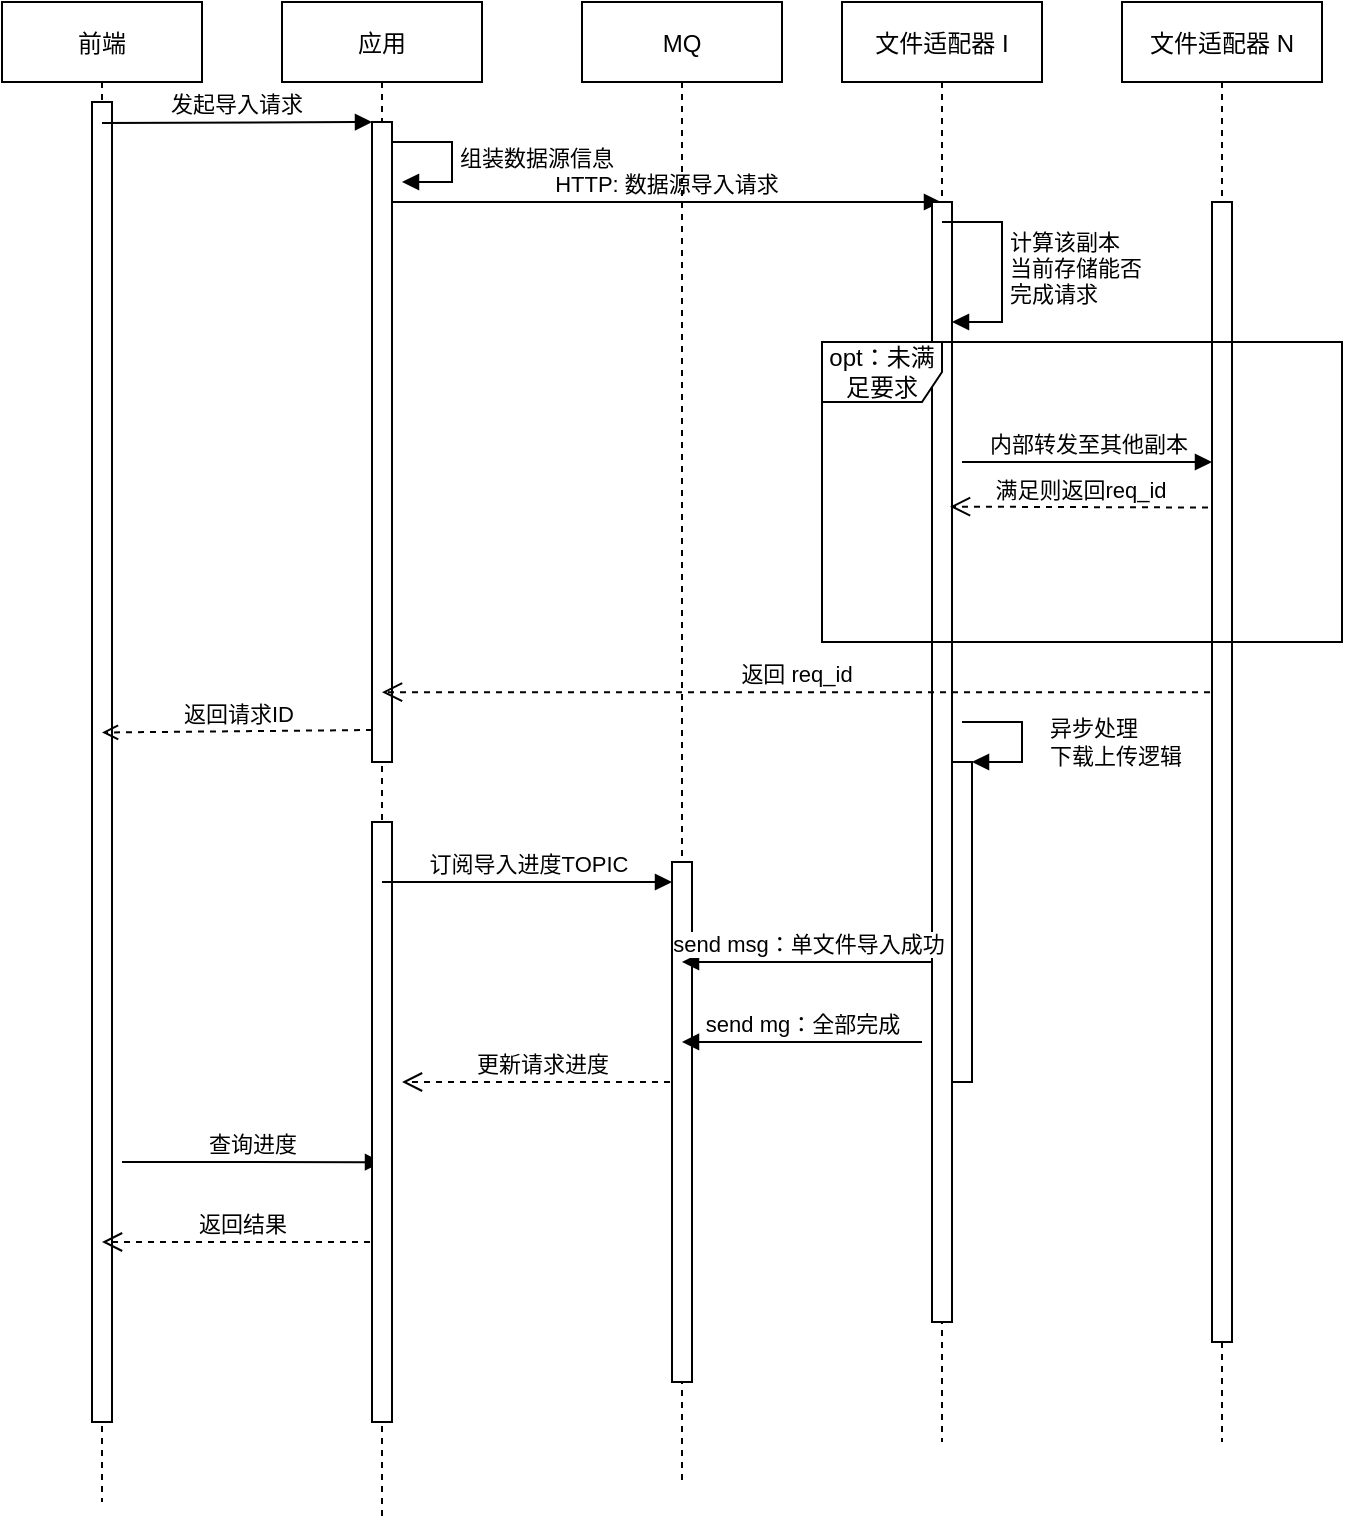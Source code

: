 <mxfile version="20.7.4" type="github">
  <diagram id="kgpKYQtTHZ0yAKxKKP6v" name="Page-1">
    <mxGraphModel dx="1434" dy="756" grid="1" gridSize="10" guides="1" tooltips="1" connect="1" arrows="1" fold="1" page="1" pageScale="1" pageWidth="850" pageHeight="1100" math="0" shadow="0">
      <root>
        <mxCell id="0" />
        <mxCell id="1" parent="0" />
        <mxCell id="3nuBFxr9cyL0pnOWT2aG-1" value="前端" style="shape=umlLifeline;perimeter=lifelinePerimeter;container=1;collapsible=0;recursiveResize=0;rounded=0;shadow=0;strokeWidth=1;fillStyle=auto;" parent="1" vertex="1">
          <mxGeometry x="120" y="30" width="100" height="750" as="geometry" />
        </mxCell>
        <mxCell id="3nuBFxr9cyL0pnOWT2aG-2" value="" style="points=[];perimeter=orthogonalPerimeter;rounded=0;shadow=0;strokeWidth=1;" parent="3nuBFxr9cyL0pnOWT2aG-1" vertex="1">
          <mxGeometry x="45" y="50" width="10" height="660" as="geometry" />
        </mxCell>
        <mxCell id="IYim6jslfs8QUYRf8JOQ-46" value="查询进度" style="html=1;verticalAlign=bottom;endArrow=block;rounded=0;entryX=0.5;entryY=0.567;entryDx=0;entryDy=0;entryPerimeter=0;" edge="1" parent="3nuBFxr9cyL0pnOWT2aG-1" target="3nuBFxr9cyL0pnOWT2aG-6">
          <mxGeometry width="80" relative="1" as="geometry">
            <mxPoint x="60" y="580" as="sourcePoint" />
            <mxPoint x="140" y="580" as="targetPoint" />
          </mxGeometry>
        </mxCell>
        <mxCell id="IYim6jslfs8QUYRf8JOQ-48" value="返回结果" style="html=1;verticalAlign=bottom;endArrow=open;dashed=1;endSize=8;exitX=0.5;exitY=0.7;exitDx=0;exitDy=0;exitPerimeter=0;" edge="1" parent="3nuBFxr9cyL0pnOWT2aG-1" source="3nuBFxr9cyL0pnOWT2aG-6">
          <mxGeometry relative="1" as="geometry">
            <mxPoint x="130" y="620" as="sourcePoint" />
            <mxPoint x="50" y="620" as="targetPoint" />
          </mxGeometry>
        </mxCell>
        <mxCell id="3nuBFxr9cyL0pnOWT2aG-5" value="应用" style="shape=umlLifeline;perimeter=lifelinePerimeter;container=1;collapsible=0;recursiveResize=0;rounded=0;shadow=0;strokeWidth=1;" parent="1" vertex="1">
          <mxGeometry x="260" y="30" width="100" height="760" as="geometry" />
        </mxCell>
        <mxCell id="3nuBFxr9cyL0pnOWT2aG-6" value="" style="points=[];perimeter=orthogonalPerimeter;rounded=0;shadow=0;strokeWidth=1;" parent="3nuBFxr9cyL0pnOWT2aG-5" vertex="1">
          <mxGeometry x="45" y="410" width="10" height="300" as="geometry" />
        </mxCell>
        <mxCell id="IYim6jslfs8QUYRf8JOQ-45" value="更新请求进度" style="html=1;verticalAlign=bottom;endArrow=open;dashed=1;endSize=8;rounded=0;exitX=0.5;exitY=0.423;exitDx=0;exitDy=0;exitPerimeter=0;" edge="1" parent="3nuBFxr9cyL0pnOWT2aG-5" source="IYim6jslfs8QUYRf8JOQ-2">
          <mxGeometry relative="1" as="geometry">
            <mxPoint x="140" y="540" as="sourcePoint" />
            <mxPoint x="60" y="540" as="targetPoint" />
          </mxGeometry>
        </mxCell>
        <mxCell id="IYim6jslfs8QUYRf8JOQ-49" value="" style="html=1;points=[];perimeter=orthogonalPerimeter;fillStyle=auto;" vertex="1" parent="3nuBFxr9cyL0pnOWT2aG-5">
          <mxGeometry x="45" y="60" width="10" height="320" as="geometry" />
        </mxCell>
        <mxCell id="IYim6jslfs8QUYRf8JOQ-62" value="组装数据源信息" style="edgeStyle=orthogonalEdgeStyle;html=1;align=left;spacingLeft=2;endArrow=block;rounded=0;entryX=1;entryY=0;" edge="1" parent="3nuBFxr9cyL0pnOWT2aG-5">
          <mxGeometry relative="1" as="geometry">
            <mxPoint x="55" y="70" as="sourcePoint" />
            <Array as="points">
              <mxPoint x="85" y="70" />
            </Array>
            <mxPoint x="60" y="90" as="targetPoint" />
          </mxGeometry>
        </mxCell>
        <mxCell id="3nuBFxr9cyL0pnOWT2aG-8" value="HTTP: 数据源导入请求" style="verticalAlign=bottom;endArrow=block;shadow=0;strokeWidth=1;" parent="1" source="IYim6jslfs8QUYRf8JOQ-49" target="IYim6jslfs8QUYRf8JOQ-3" edge="1">
          <mxGeometry relative="1" as="geometry">
            <mxPoint x="320" y="180" as="sourcePoint" />
            <Array as="points">
              <mxPoint x="350" y="130" />
            </Array>
          </mxGeometry>
        </mxCell>
        <mxCell id="IYim6jslfs8QUYRf8JOQ-1" value="MQ" style="shape=umlLifeline;perimeter=lifelinePerimeter;container=1;collapsible=0;recursiveResize=0;rounded=0;shadow=0;strokeWidth=1;" vertex="1" parent="1">
          <mxGeometry x="410" y="30" width="100" height="740" as="geometry" />
        </mxCell>
        <mxCell id="IYim6jslfs8QUYRf8JOQ-2" value="" style="points=[];perimeter=orthogonalPerimeter;rounded=0;shadow=0;strokeWidth=1;" vertex="1" parent="IYim6jslfs8QUYRf8JOQ-1">
          <mxGeometry x="45" y="430" width="10" height="260" as="geometry" />
        </mxCell>
        <mxCell id="IYim6jslfs8QUYRf8JOQ-3" value="文件适配器 I" style="shape=umlLifeline;perimeter=lifelinePerimeter;container=1;collapsible=0;recursiveResize=0;rounded=0;shadow=0;strokeWidth=1;" vertex="1" parent="1">
          <mxGeometry x="540" y="30" width="100" height="720" as="geometry" />
        </mxCell>
        <mxCell id="IYim6jslfs8QUYRf8JOQ-4" value="" style="points=[];perimeter=orthogonalPerimeter;rounded=0;shadow=0;strokeWidth=1;" vertex="1" parent="IYim6jslfs8QUYRf8JOQ-3">
          <mxGeometry x="45" y="100" width="10" height="560" as="geometry" />
        </mxCell>
        <mxCell id="IYim6jslfs8QUYRf8JOQ-12" value="计算该副本&lt;br&gt;当前存储能否&lt;br&gt;完成请求" style="edgeStyle=orthogonalEdgeStyle;html=1;align=left;spacingLeft=2;endArrow=block;rounded=0;" edge="1" target="IYim6jslfs8QUYRf8JOQ-4" parent="IYim6jslfs8QUYRf8JOQ-3">
          <mxGeometry relative="1" as="geometry">
            <mxPoint x="50" y="110" as="sourcePoint" />
            <Array as="points">
              <mxPoint x="80" y="110" />
              <mxPoint x="80" y="160" />
            </Array>
            <mxPoint x="55" y="130" as="targetPoint" />
          </mxGeometry>
        </mxCell>
        <mxCell id="IYim6jslfs8QUYRf8JOQ-32" value="内部转发至其他副本" style="html=1;verticalAlign=bottom;endArrow=block;rounded=0;" edge="1" parent="IYim6jslfs8QUYRf8JOQ-3" target="IYim6jslfs8QUYRf8JOQ-6">
          <mxGeometry width="80" relative="1" as="geometry">
            <mxPoint x="60" y="230" as="sourcePoint" />
            <mxPoint x="140" y="230" as="targetPoint" />
          </mxGeometry>
        </mxCell>
        <mxCell id="IYim6jslfs8QUYRf8JOQ-43" value="send msg：单文件导入成功" style="html=1;verticalAlign=bottom;endArrow=block;rounded=0;" edge="1" parent="IYim6jslfs8QUYRf8JOQ-3" source="IYim6jslfs8QUYRf8JOQ-4">
          <mxGeometry width="80" relative="1" as="geometry">
            <mxPoint y="480" as="sourcePoint" />
            <mxPoint x="-80" y="480" as="targetPoint" />
          </mxGeometry>
        </mxCell>
        <mxCell id="IYim6jslfs8QUYRf8JOQ-64" value="" style="html=1;points=[];perimeter=orthogonalPerimeter;fillStyle=auto;" vertex="1" parent="IYim6jslfs8QUYRf8JOQ-3">
          <mxGeometry x="55" y="380" width="10" height="160" as="geometry" />
        </mxCell>
        <mxCell id="IYim6jslfs8QUYRf8JOQ-65" value="异步处理&lt;br&gt;下载上传逻辑" style="edgeStyle=orthogonalEdgeStyle;html=1;align=left;spacingLeft=2;endArrow=block;rounded=0;entryX=1;entryY=0;" edge="1" target="IYim6jslfs8QUYRf8JOQ-64" parent="IYim6jslfs8QUYRf8JOQ-3">
          <mxGeometry x="0.067" y="10" relative="1" as="geometry">
            <mxPoint x="60" y="360" as="sourcePoint" />
            <Array as="points">
              <mxPoint x="90" y="360" />
            </Array>
            <mxPoint as="offset" />
          </mxGeometry>
        </mxCell>
        <mxCell id="IYim6jslfs8QUYRf8JOQ-5" value="文件适配器 N" style="shape=umlLifeline;perimeter=lifelinePerimeter;container=1;collapsible=0;recursiveResize=0;rounded=0;shadow=0;strokeWidth=1;" vertex="1" parent="1">
          <mxGeometry x="680" y="30" width="100" height="720" as="geometry" />
        </mxCell>
        <mxCell id="IYim6jslfs8QUYRf8JOQ-6" value="" style="points=[];perimeter=orthogonalPerimeter;rounded=0;shadow=0;strokeWidth=1;" vertex="1" parent="IYim6jslfs8QUYRf8JOQ-5">
          <mxGeometry x="45" y="100" width="10" height="570" as="geometry" />
        </mxCell>
        <mxCell id="IYim6jslfs8QUYRf8JOQ-34" value="返回 req_id" style="html=1;verticalAlign=bottom;endArrow=open;dashed=1;endSize=8;rounded=0;exitX=-0.1;exitY=0.43;exitDx=0;exitDy=0;exitPerimeter=0;" edge="1" parent="1" source="IYim6jslfs8QUYRf8JOQ-6" target="3nuBFxr9cyL0pnOWT2aG-5">
          <mxGeometry relative="1" as="geometry">
            <mxPoint x="730" y="430" as="sourcePoint" />
            <mxPoint x="310" y="430" as="targetPoint" />
          </mxGeometry>
        </mxCell>
        <mxCell id="IYim6jslfs8QUYRf8JOQ-41" value="订阅导入进度TOPIC" style="html=1;verticalAlign=bottom;endArrow=block;rounded=0;exitX=0.5;exitY=0.1;exitDx=0;exitDy=0;exitPerimeter=0;" edge="1" parent="1" source="3nuBFxr9cyL0pnOWT2aG-6" target="IYim6jslfs8QUYRf8JOQ-2">
          <mxGeometry width="80" relative="1" as="geometry">
            <mxPoint x="320" y="520" as="sourcePoint" />
            <mxPoint x="460" y="520" as="targetPoint" />
          </mxGeometry>
        </mxCell>
        <mxCell id="IYim6jslfs8QUYRf8JOQ-44" value="send mg：全部完成" style="html=1;verticalAlign=bottom;endArrow=block;rounded=0;entryX=0.5;entryY=0.346;entryDx=0;entryDy=0;entryPerimeter=0;" edge="1" parent="1" target="IYim6jslfs8QUYRf8JOQ-2">
          <mxGeometry width="80" relative="1" as="geometry">
            <mxPoint x="580" y="550" as="sourcePoint" />
            <mxPoint x="581" y="590" as="targetPoint" />
          </mxGeometry>
        </mxCell>
        <mxCell id="IYim6jslfs8QUYRf8JOQ-50" value="发起导入请求" style="html=1;verticalAlign=bottom;endArrow=block;entryX=0;entryY=0;rounded=0;exitX=0.5;exitY=0.016;exitDx=0;exitDy=0;exitPerimeter=0;" edge="1" target="IYim6jslfs8QUYRf8JOQ-49" parent="1" source="3nuBFxr9cyL0pnOWT2aG-2">
          <mxGeometry relative="1" as="geometry">
            <mxPoint x="235" y="160" as="sourcePoint" />
          </mxGeometry>
        </mxCell>
        <mxCell id="IYim6jslfs8QUYRf8JOQ-51" value="返回请求ID" style="html=1;verticalAlign=bottom;endArrow=open;dashed=1;exitX=0;exitY=0.95;rounded=0;entryX=0.5;entryY=0.487;entryDx=0;entryDy=0;entryPerimeter=0;" edge="1" source="IYim6jslfs8QUYRf8JOQ-49" parent="1" target="3nuBFxr9cyL0pnOWT2aG-1">
          <mxGeometry relative="1" as="geometry">
            <mxPoint x="240" y="542.2" as="targetPoint" />
          </mxGeometry>
        </mxCell>
        <mxCell id="IYim6jslfs8QUYRf8JOQ-33" value="满足则返回req_id" style="html=1;verticalAlign=bottom;endArrow=open;dashed=1;endSize=8;rounded=0;exitX=-0.2;exitY=0.268;exitDx=0;exitDy=0;exitPerimeter=0;entryX=0.9;entryY=0.272;entryDx=0;entryDy=0;entryPerimeter=0;" edge="1" parent="1" source="IYim6jslfs8QUYRf8JOQ-6" target="IYim6jslfs8QUYRf8JOQ-4">
          <mxGeometry relative="1" as="geometry">
            <mxPoint x="680" y="290" as="sourcePoint" />
            <mxPoint x="600" y="290" as="targetPoint" />
          </mxGeometry>
        </mxCell>
        <mxCell id="IYim6jslfs8QUYRf8JOQ-17" value="opt：未满足要求" style="shape=umlFrame;whiteSpace=wrap;html=1;fillStyle=auto;" vertex="1" parent="1">
          <mxGeometry x="530" y="200" width="260" height="150" as="geometry" />
        </mxCell>
      </root>
    </mxGraphModel>
  </diagram>
</mxfile>
